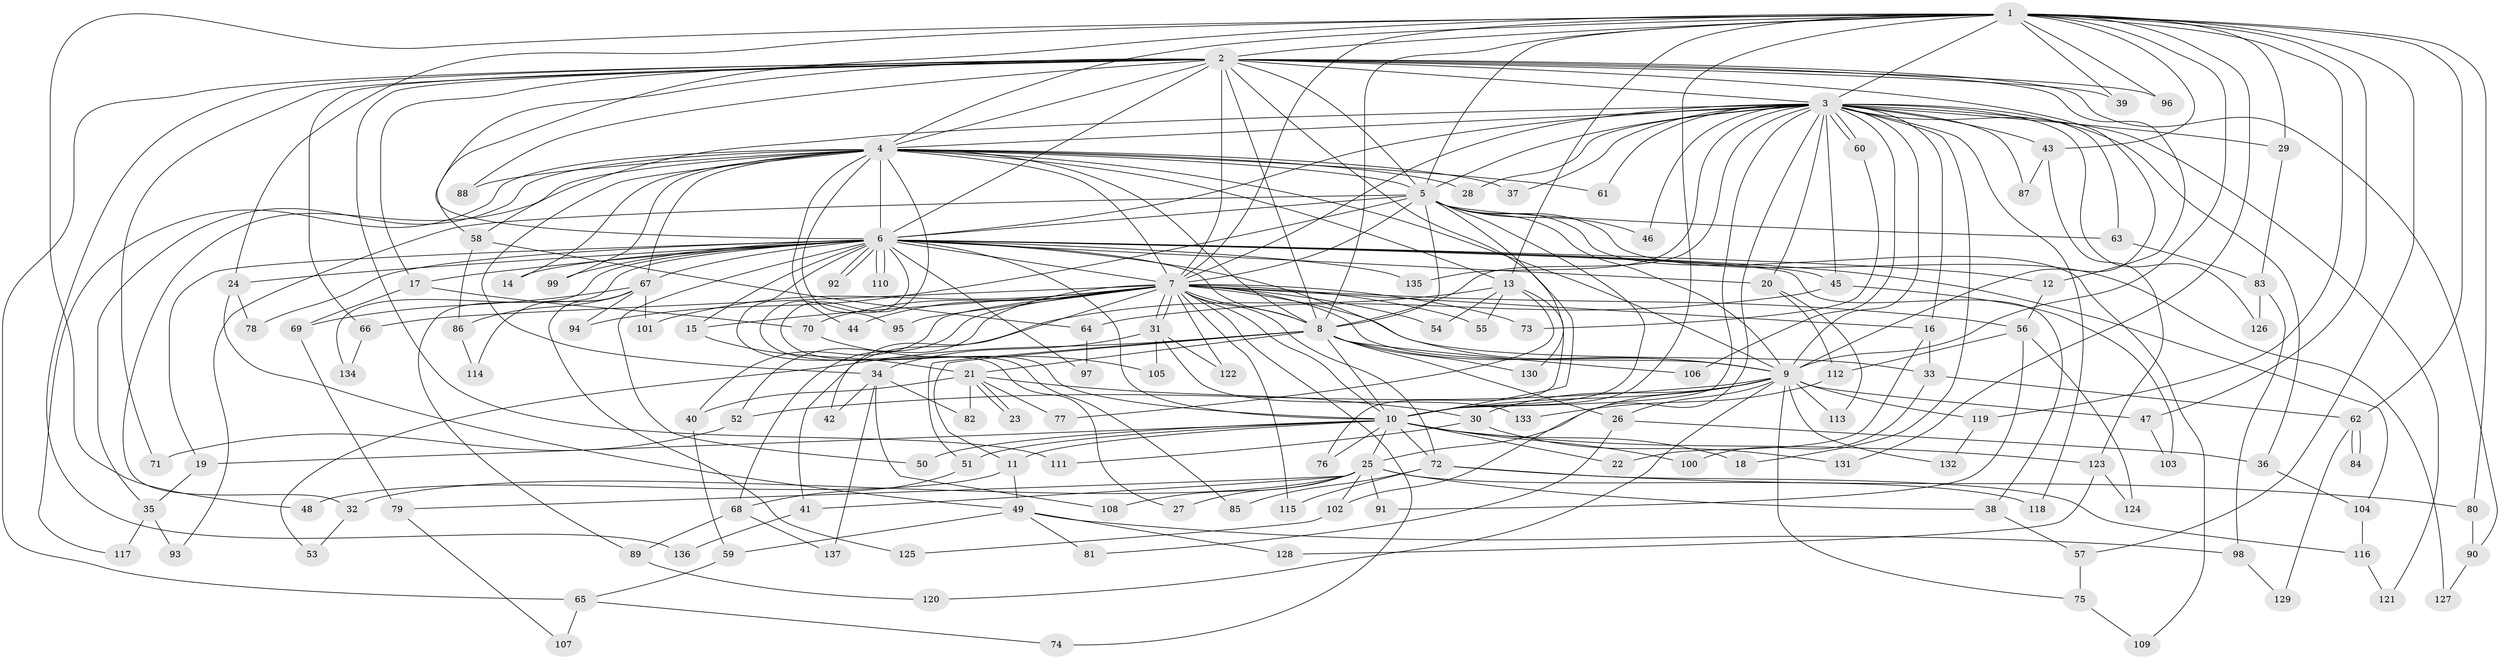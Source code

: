 // Generated by graph-tools (version 1.1) at 2025/25/03/09/25 03:25:45]
// undirected, 137 vertices, 299 edges
graph export_dot {
graph [start="1"]
  node [color=gray90,style=filled];
  1;
  2;
  3;
  4;
  5;
  6;
  7;
  8;
  9;
  10;
  11;
  12;
  13;
  14;
  15;
  16;
  17;
  18;
  19;
  20;
  21;
  22;
  23;
  24;
  25;
  26;
  27;
  28;
  29;
  30;
  31;
  32;
  33;
  34;
  35;
  36;
  37;
  38;
  39;
  40;
  41;
  42;
  43;
  44;
  45;
  46;
  47;
  48;
  49;
  50;
  51;
  52;
  53;
  54;
  55;
  56;
  57;
  58;
  59;
  60;
  61;
  62;
  63;
  64;
  65;
  66;
  67;
  68;
  69;
  70;
  71;
  72;
  73;
  74;
  75;
  76;
  77;
  78;
  79;
  80;
  81;
  82;
  83;
  84;
  85;
  86;
  87;
  88;
  89;
  90;
  91;
  92;
  93;
  94;
  95;
  96;
  97;
  98;
  99;
  100;
  101;
  102;
  103;
  104;
  105;
  106;
  107;
  108;
  109;
  110;
  111;
  112;
  113;
  114;
  115;
  116;
  117;
  118;
  119;
  120;
  121;
  122;
  123;
  124;
  125;
  126;
  127;
  128;
  129;
  130;
  131;
  132;
  133;
  134;
  135;
  136;
  137;
  1 -- 2;
  1 -- 3;
  1 -- 4;
  1 -- 5;
  1 -- 6;
  1 -- 7;
  1 -- 8;
  1 -- 9;
  1 -- 10;
  1 -- 13;
  1 -- 24;
  1 -- 29;
  1 -- 39;
  1 -- 43;
  1 -- 47;
  1 -- 48;
  1 -- 57;
  1 -- 62;
  1 -- 80;
  1 -- 96;
  1 -- 119;
  1 -- 131;
  2 -- 3;
  2 -- 4;
  2 -- 5;
  2 -- 6;
  2 -- 7;
  2 -- 8;
  2 -- 9;
  2 -- 10;
  2 -- 12;
  2 -- 17;
  2 -- 39;
  2 -- 58;
  2 -- 65;
  2 -- 66;
  2 -- 71;
  2 -- 88;
  2 -- 90;
  2 -- 96;
  2 -- 111;
  2 -- 136;
  3 -- 4;
  3 -- 5;
  3 -- 6;
  3 -- 7;
  3 -- 8;
  3 -- 9;
  3 -- 10;
  3 -- 16;
  3 -- 18;
  3 -- 20;
  3 -- 28;
  3 -- 29;
  3 -- 36;
  3 -- 37;
  3 -- 43;
  3 -- 45;
  3 -- 46;
  3 -- 58;
  3 -- 60;
  3 -- 60;
  3 -- 61;
  3 -- 63;
  3 -- 87;
  3 -- 102;
  3 -- 106;
  3 -- 118;
  3 -- 121;
  3 -- 126;
  3 -- 135;
  4 -- 5;
  4 -- 6;
  4 -- 7;
  4 -- 8;
  4 -- 9;
  4 -- 10;
  4 -- 13;
  4 -- 14;
  4 -- 28;
  4 -- 32;
  4 -- 34;
  4 -- 35;
  4 -- 37;
  4 -- 44;
  4 -- 61;
  4 -- 67;
  4 -- 88;
  4 -- 95;
  4 -- 99;
  4 -- 117;
  5 -- 6;
  5 -- 7;
  5 -- 8;
  5 -- 9;
  5 -- 10;
  5 -- 46;
  5 -- 63;
  5 -- 93;
  5 -- 94;
  5 -- 109;
  5 -- 127;
  5 -- 130;
  6 -- 7;
  6 -- 8;
  6 -- 9;
  6 -- 10;
  6 -- 12;
  6 -- 14;
  6 -- 15;
  6 -- 17;
  6 -- 19;
  6 -- 20;
  6 -- 24;
  6 -- 27;
  6 -- 38;
  6 -- 45;
  6 -- 50;
  6 -- 67;
  6 -- 78;
  6 -- 85;
  6 -- 89;
  6 -- 92;
  6 -- 92;
  6 -- 97;
  6 -- 99;
  6 -- 104;
  6 -- 110;
  6 -- 110;
  6 -- 134;
  6 -- 135;
  7 -- 8;
  7 -- 9;
  7 -- 10;
  7 -- 15;
  7 -- 16;
  7 -- 31;
  7 -- 31;
  7 -- 33;
  7 -- 40;
  7 -- 42;
  7 -- 44;
  7 -- 52;
  7 -- 54;
  7 -- 55;
  7 -- 56;
  7 -- 66;
  7 -- 68;
  7 -- 70;
  7 -- 72;
  7 -- 73;
  7 -- 74;
  7 -- 95;
  7 -- 101;
  7 -- 115;
  7 -- 122;
  8 -- 9;
  8 -- 10;
  8 -- 11;
  8 -- 21;
  8 -- 26;
  8 -- 51;
  8 -- 53;
  8 -- 106;
  8 -- 130;
  9 -- 10;
  9 -- 25;
  9 -- 26;
  9 -- 30;
  9 -- 47;
  9 -- 52;
  9 -- 75;
  9 -- 113;
  9 -- 119;
  9 -- 120;
  9 -- 132;
  10 -- 11;
  10 -- 18;
  10 -- 19;
  10 -- 22;
  10 -- 25;
  10 -- 50;
  10 -- 51;
  10 -- 72;
  10 -- 76;
  10 -- 100;
  10 -- 123;
  11 -- 48;
  11 -- 49;
  12 -- 56;
  13 -- 41;
  13 -- 54;
  13 -- 55;
  13 -- 76;
  13 -- 77;
  15 -- 21;
  16 -- 22;
  16 -- 33;
  17 -- 69;
  17 -- 70;
  19 -- 35;
  20 -- 112;
  20 -- 113;
  21 -- 23;
  21 -- 23;
  21 -- 30;
  21 -- 40;
  21 -- 77;
  21 -- 82;
  24 -- 49;
  24 -- 78;
  25 -- 27;
  25 -- 32;
  25 -- 38;
  25 -- 41;
  25 -- 79;
  25 -- 91;
  25 -- 102;
  25 -- 108;
  25 -- 118;
  26 -- 36;
  26 -- 81;
  29 -- 83;
  30 -- 111;
  30 -- 131;
  31 -- 34;
  31 -- 105;
  31 -- 122;
  31 -- 133;
  32 -- 53;
  33 -- 62;
  33 -- 100;
  34 -- 42;
  34 -- 82;
  34 -- 108;
  34 -- 137;
  35 -- 93;
  35 -- 117;
  36 -- 104;
  38 -- 57;
  40 -- 59;
  41 -- 136;
  43 -- 87;
  43 -- 123;
  45 -- 64;
  45 -- 103;
  47 -- 103;
  49 -- 59;
  49 -- 81;
  49 -- 98;
  49 -- 128;
  51 -- 68;
  52 -- 71;
  56 -- 91;
  56 -- 112;
  56 -- 124;
  57 -- 75;
  58 -- 64;
  58 -- 86;
  59 -- 65;
  60 -- 73;
  62 -- 84;
  62 -- 84;
  62 -- 129;
  63 -- 83;
  64 -- 97;
  65 -- 74;
  65 -- 107;
  66 -- 134;
  67 -- 69;
  67 -- 86;
  67 -- 94;
  67 -- 101;
  67 -- 114;
  67 -- 125;
  68 -- 89;
  68 -- 137;
  69 -- 79;
  70 -- 105;
  72 -- 80;
  72 -- 85;
  72 -- 115;
  72 -- 116;
  75 -- 109;
  79 -- 107;
  80 -- 90;
  83 -- 98;
  83 -- 126;
  86 -- 114;
  89 -- 120;
  90 -- 127;
  98 -- 129;
  102 -- 125;
  104 -- 116;
  112 -- 133;
  116 -- 121;
  119 -- 132;
  123 -- 124;
  123 -- 128;
}

